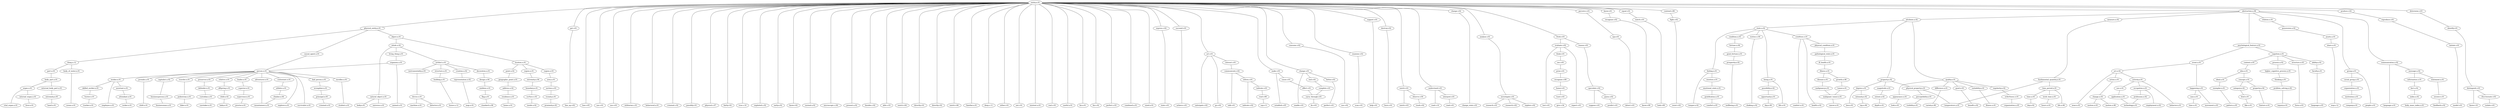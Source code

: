 graph parent {
	"device.n.01" -- "detector.n.01" [len=1.00]
	"device.n.01" -- "machine.n.01" [len=1.00]
	"wrongdoer.n.01" -- "principal.n.05" [len=1.00]
	"athlete.n.01" -- "climber.n.04" [len=1.00]
	"case.n.01" -- "time.n.01" [len=1.00]
	"get.v.01" -- "line_up.v.02" [len=1.00]
	"motion.n.04" -- "shaking.n.02" [len=1.00]
	"change.n.03" -- "motion.n.03" [len=1.00]
	"change.n.03" -- "motion.n.06" [len=1.00]
	"action.n.01" -- "change.n.03" [len=1.00]
	"part.n.03" -- "body_part.n.01" [len=1.00]
	"region.n.01" -- "extremity.n.04" [len=1.00]
	"person.n.01" -- "adventurer.n.01" [len=1.00]
	"person.n.01" -- "explorer.n.01" [len=1.00]
	"person.n.01" -- "survivalist.n.01" [len=1.00]
	"person.n.01" -- "bad_person.n.01" [len=1.00]
	"person.n.01" -- "enrollee.n.01" [len=1.00]
	"person.n.01" -- "contestant.n.01" [len=1.00]
	"person.n.01" -- "worker.n.01" [len=1.00]
	"person.n.01" -- "juvenile.n.01" [len=1.00]
	"person.n.01" -- "capitalist.n.02" [len=1.00]
	"person.n.01" -- "traveler.n.01" [len=1.00]
	"person.n.01" -- "preserver.n.03" [len=1.00]
	"person.n.01" -- "relative.n.01" [len=1.00]
	"person.n.01" -- "leader.n.01" [len=1.00]
	"adventurer.n.01" -- "mountaineer.n.01" [len=1.00]
	"kind.n.01" -- "like.n.01" [len=1.00]
	"entity.n.01" -- "lose.v.05" [len=1.00]
	"entity.n.01" -- "use.v.01" [len=1.00]
	"entity.n.01" -- "use.v.03" [len=1.00]
	"entity.n.01" -- "utilitarian.s.01" [len=1.00]
	"entity.n.01" -- "behavioral.a.01" [len=1.00]
	"entity.n.01" -- "criminal.s.02" [len=1.00]
	"entity.n.01" -- "possibly.r.01" [len=1.00]
	"entity.n.01" -- "physical.s.07" [len=1.00]
	"entity.n.01" -- "fairly.r.02" [len=1.00]
	"entity.n.01" -- "true.s.10" [len=1.00]
	"entity.n.01" -- "exploited.s.02" [len=1.00]
	"entity.n.01" -- "early.a.02" [len=1.00]
	"entity.n.01" -- "know.v.02" [len=1.00]
	"entity.n.01" -- "normal.a.02" [len=1.00]
	"entity.n.01" -- "microscopic.s.04" [len=1.00]
	"entity.n.01" -- "present.a.02" [len=1.00]
	"entity.n.01" -- "get.v.01" [len=1.00]
	"entity.n.01" -- "besides.r.02" [len=1.00]
	"entity.n.01" -- "able.s.03" [len=1.00]
	"entity.n.01" -- "watch.v.04" [len=1.00]
	"entity.n.01" -- "directly.r.01" [len=1.00]
	"entity.n.01" -- "directly.r.02" [len=1.00]
	"entity.n.01" -- "watch.v.06" [len=1.00]
	"entity.n.01" -- "familiar.a.01" [len=1.00]
	"entity.n.01" -- "deep.s.11" [len=1.00]
	"entity.n.01" -- "either.r.01" [len=1.00]
	"entity.n.01" -- "not.r.01" [len=1.00]
	"entity.n.01" -- "existent.a.01" [len=1.00]
	"entity.n.01" -- "real.s.03" [len=1.00]
	"entity.n.01" -- "useful.a.01" [len=1.00]
	"entity.n.01" -- "far.a.01" [len=1.00]
	"entity.n.01" -- "far.s.02" [len=1.00]
	"entity.n.01" -- "perfect.s.03" [len=1.00]
	"entity.n.01" -- "combined.a.01" [len=1.00]
	"entity.n.01" -- "sized.a.01" [len=1.00]
	"entity.n.01" -- "express.v.02" [len=1.00]
	"entity.n.01" -- "succeed.v.01" [len=1.00]
	"entity.n.01" -- "act.v.01" [len=1.00]
	"entity.n.01" -- "make.v.03" [len=1.00]
	"entity.n.01" -- "consume.v.02" [len=1.00]
	"entity.n.01" -- "examine.v.02" [len=1.00]
	"entity.n.01" -- "support.v.01" [len=1.00]
	"entity.n.01" -- "destroy.v.02" [len=1.00]
	"entity.n.01" -- "change.v.01" [len=1.00]
	"entity.n.01" -- "watch.v.01" [len=1.00]
	"entity.n.01" -- "understand.v.01" [len=1.00]
	"entity.n.01" -- "change.v.02" [len=1.00]
	"entity.n.01" -- "analyze.v.01" [len=1.00]
	"entity.n.01" -- "think.v.03" [len=1.00]
	"entity.n.01" -- "perceive.v.01" [len=1.00]
	"entity.n.01" -- "know.v.01" [len=1.00]
	"entity.n.01" -- "equal.v.01" [len=1.00]
	"entity.n.01" -- "physical_entity.n.01" [len=1.00]
	"entity.n.01" -- "contend.v.06" [len=1.00]
	"entity.n.01" -- "abstraction.n.06" [len=1.00]
	"entity.n.01" -- "produce.v.02" [len=1.00]
	"entity.n.01" -- "determine.v.03" [len=1.00]
	"instrumentality.n.03" -- "device.n.01" [len=1.00]
	"express.v.02" -- "state.v.01" [len=1.00]
	"read.v.08" -- "say.v.11" [len=1.00]
	"guess.v.02" -- "predict.v.01" [len=1.00]
	"structure.n.03" -- "form.n.03" [len=1.00]
	"exemplar.n.01" -- "pattern.n.05" [len=1.00]
	"imitate.v.01" -- "model.v.01" [len=1.00]
	"speculate.v.02" -- "suppose.v.01" [len=1.00]
	"speculate.v.02" -- "guess.v.02" [len=1.00]
	"principal.n.05" -- "criminal.n.01" [len=1.00]
	"bad_person.n.01" -- "wrongdoer.n.01" [len=1.00]
	"enrollee.n.01" -- "student.n.01" [len=1.00]
	"carry_through.v.01" -- "do.v.03" [len=1.00]
	"problem_solving.n.02" -- "inquiry.n.01" [len=1.00]
	"investigate.v.01" -- "research.v.01" [len=1.00]
	"investigate.v.01" -- "research.v.02" [len=1.00]
	"investigate.v.01" -- "explore.v.02" [len=1.00]
	"observe.v.04" -- "track.v.02" [len=1.00]
	"being.n.01" -- "life.n.01" [len=1.00]
	"being.n.01" -- "possibility.n.02" [len=1.00]
	"time_period.n.01" -- "life.n.06" [len=1.00]
	"time_period.n.01" -- "time.n.03" [len=1.00]
	"time_period.n.01" -- "work_time.n.01" [len=1.00]
	"contestant.n.01" -- "athlete.n.01" [len=1.00]
	"intensity.n.02" -- "top.n.06" [len=1.00]
	"succeed.v.01" -- "achieve.v.01" [len=1.00]
	"businessperson.n.01" -- "businessman.n.01" [len=1.00]
	"institution.n.01" -- "company.n.01" [len=1.00]
	"discriminate.v.02" -- "isolate.v.01" [len=1.00]
	"evaluate.v.02" -- "expect.v.01" [len=1.00]
	"evaluate.v.02" -- "test.v.01" [len=1.00]
	"evaluate.v.02" -- "think.v.01" [len=1.00]
	"activity.n.01" -- "behavior.n.01" [len=1.00]
	"activity.n.01" -- "occupation.n.01" [len=1.00]
	"activity.n.01" -- "use.n.01" [len=1.00]
	"worker.n.01" -- "employee.n.01" [len=1.00]
	"worker.n.01" -- "assistant.n.01" [len=1.00]
	"worker.n.01" -- "skilled_worker.n.01" [len=1.00]
	"act.v.01" -- "anticipate.v.02" [len=1.00]
	"act.v.01" -- "go.v.02" [len=1.00]
	"act.v.01" -- "interact.v.01" [len=1.00]
	"occupation.n.01" -- "employment.n.02" [len=1.00]
	"occupation.n.01" -- "profession.n.02" [len=1.00]
	"time.n.03" -- "day.n.02" [len=1.00]
	"make.v.03" -- "establish.v.05" [len=1.00]
	"make.v.03" -- "cause.v.01" [len=1.00]
	"flag.n.01" -- "standard.n.06" [len=1.00]
	"consume.v.02" -- "use.v.02" [len=1.00]
	"spy.v.03" -- "detect.v.01" [len=1.00]
	"malignant_tumor.n.01" -- "cancer.n.01" [len=1.00]
	"happening.n.01" -- "case.n.01" [len=1.00]
	"happening.n.01" -- "movement.n.03" [len=1.00]
	"recognize.v.02" -- "know.v.09" [len=1.00]
	"distinguish.v.01" -- "know.v.10" [len=1.00]
	"distinguish.v.01" -- "discriminate.v.02" [len=1.00]
	"internal_organ.n.01" -- "liver.n.01" [len=1.00]
	"appearance.n.01" -- "look.n.03" [len=1.00]
	"match.v.01" -- "look.v.09" [len=1.00]
	"examine.v.02" -- "scan.v.01" [len=1.00]
	"difference.n.01" -- "variety.n.06" [len=1.00]
	"application.n.01" -- "technology.n.01" [len=1.00]
	"profession.n.02" -- "technology.n.01" [len=1.00]
	"support.v.01" -- "help.v.01" [len=1.00]
	"destroy.v.02" -- "burn.v.01" [len=1.00]
	"share.n.01" -- "way.n.12" [len=1.00]
	"building.n.01" -- "house.n.12" [len=1.00]
	"surface.n.02" -- "inside.n.02" [len=1.00]
	"attendant.n.01" -- "rocker.n.01" [len=1.00]
	"state.n.02" -- "motion.n.04" [len=1.00]
	"state.n.02" -- "being.n.01" [len=1.00]
	"state.n.02" -- "condition.n.01" [len=1.00]
	"state.n.02" -- "feeling.n.01" [len=1.00]
	"state.n.02" -- "condition.n.03" [len=1.00]
	"vicinity.n.01" -- "proximity.n.02" [len=1.00]
	"change.v.01" -- "enable.v.01" [len=1.00]
	"change.v.01" -- "better.v.02" [len=1.00]
	"change.v.01" -- "end.v.02" [len=1.00]
	"juvenile.n.01" -- "child.n.01" [len=1.00]
	"custodian.n.01" -- "caretaker.n.01" [len=1.00]
	"child.n.02" -- "baby.n.01" [len=1.00]
	"good.n.03" -- "benefit.n.02" [len=1.00]
	"prosperity.n.02" -- "wellbeing.n.01" [len=1.00]
	"inform.v.01" -- "indicate.v.02" [len=1.00]
	"inform.v.01" -- "indicate.v.03" [len=1.00]
	"fundamental_quantity.n.01" -- "temperature.n.01" [len=1.00]
	"fundamental_quantity.n.01" -- "time_period.n.01" [len=1.00]
	"physical_property.n.01" -- "temperature.n.01" [len=1.00]
	"physical_property.n.01" -- "perceptibility.n.01" [len=1.00]
	"condition.n.01" -- "comfort.n.01" [len=1.00]
	"condition.n.01" -- "health.n.02" [len=1.00]
	"condition.n.01" -- "physical_condition.n.01" [len=1.00]
	"gratification.n.01" -- "comfort.n.05" [len=1.00]
	"supervisor.n.01" -- "proctor.n.01" [len=1.00]
	"organism.n.01" -- "animal.n.01" [len=1.00]
	"organism.n.01" -- "person.n.01" [len=1.00]
	"act.n.02" -- "action.n.01" [len=1.00]
	"act.n.02" -- "wear.n.03" [len=1.00]
	"act.n.02" -- "activity.n.01" [len=1.00]
	"orderliness.n.01" -- "organization.n.05" [len=1.00]
	"representation.n.02" -- "map.n.01" [len=1.00]
	"thing.n.12" -- "part.n.03" [len=1.00]
	"thing.n.12" -- "body_of_water.n.01" [len=1.00]
	"location.n.01" -- "region.n.01" [len=1.00]
	"location.n.01" -- "region.n.03" [len=1.00]
	"location.n.01" -- "point.n.02" [len=1.00]
	"body_of_water.n.01" -- "ocean.n.01" [len=1.00]
	"perceptibility.n.01" -- "visibility.n.01" [len=1.00]
	"degree.n.01" -- "low.n.03" [len=1.00]
	"degree.n.01" -- "intensity.n.02" [len=1.00]
	"fight.v.02" -- "resist.v.02" [len=1.00]
	"extent.n.02" -- "depth.n.01" [len=1.00]
	"watch.v.01" -- "watch.v.03" [len=1.00]
	"watch.v.01" -- "observe.v.04" [len=1.00]
	"group.n.01" -- "people.n.01" [len=1.00]
	"group.n.01" -- "social_group.n.01" [len=1.00]
	"residence.n.01" -- "home.n.01" [len=1.00]
	"interpret.v.01" -- "read.v.01" [len=1.00]
	"understand.v.01" -- "read.v.10" [len=1.00]
	"understand.v.01" -- "interpret.v.01" [len=1.00]
	"natural_object.n.01" -- "body.n.01" [len=1.00]
	"natural_object.n.01" -- "universe.n.01" [len=1.00]
	"communication.n.02" -- "language.n.01" [len=1.00]
	"communication.n.02" -- "message.n.02" [len=1.00]
	"faculty.n.01" -- "language.n.05" [len=1.00]
	"causal_agent.n.01" -- "person.n.01" [len=1.00]
	"communicate.v.02" -- "talk.v.01" [len=1.00]
	"communicate.v.02" -- "inform.v.01" [len=1.00]
	"toast.v.02" -- "give.v.34" [len=1.00]
	"answer.n.01" -- "feedback.n.02" [len=1.00]
	"pedestrian.n.01" -- "hiker.n.01" [len=1.00]
	"climber.n.04" -- "mountaineer.n.01" [len=1.00]
	"better.v.02" -- "perfect.v.01" [len=1.00]
	"suitability.n.01" -- "fitness.n.01" [len=1.00]
	"hunter.n.01" -- "tracker.n.01" [len=1.00]
	"property.n.04" -- "feature.n.01" [len=1.00]
	"organ.n.01" -- "vital_organ.n.01" [len=1.00]
	"organ.n.01" -- "internal_organ.n.01" [len=1.00]
	"feeling.n.01" -- "temper.n.02" [len=1.00]
	"feeling.n.01" -- "emotion.n.01" [len=1.00]
	"index.n.02" -- "body_mass_index.n.01" [len=1.00]
	"work_time.n.01" -- "hours.n.01" [len=1.00]
	"opportunity.n.01" -- "day.n.09" [len=1.00]
	"category.n.02" -- "kind.n.01" [len=1.00]
	"change.v.02" -- "change_state.v.01" [len=1.00]
	"extremity.n.05" -- "hand.n.01" [len=1.00]
	"artifact.n.01" -- "instrumentality.n.03" [len=1.00]
	"artifact.n.01" -- "structure.n.01" [len=1.00]
	"artifact.n.01" -- "creation.n.02" [len=1.00]
	"artifact.n.01" -- "decoration.n.01" [len=1.00]
	"indicate.v.03" -- "read.v.08" [len=1.00]
	"cognition.n.01" -- "structure.n.03" [len=1.00]
	"cognition.n.01" -- "ability.n.02" [len=1.00]
	"cognition.n.01" -- "content.n.05" [len=1.00]
	"cognition.n.01" -- "process.n.02" [len=1.00]
	"ideal.n.01" -- "exemplar.n.01" [len=1.00]
	"reproduce.v.01" -- "imitate.v.01" [len=1.00]
	"reason.v.03" -- "speculate.v.02" [len=1.00]
	"complete.v.01" -- "carry_through.v.01" [len=1.00]
	"effect.v.01" -- "carry_through.v.01" [len=1.00]
	"thinking.n.01" -- "problem_solving.n.02" [len=1.00]
	"analyze.v.01" -- "investigate.v.01" [len=1.00]
	"capitalist.n.02" -- "businessperson.n.01" [len=1.00]
	"organization.n.01" -- "institution.n.01" [len=1.00]
	"think.v.03" -- "evaluate.v.02" [len=1.00]
	"think.v.03" -- "reason.v.03" [len=1.00]
	"emblem.n.01" -- "flag.n.01" [len=1.00]
	"perceive.v.01" -- "spy.v.03" [len=1.00]
	"malignancy.n.01" -- "malignant_tumor.n.01" [len=1.00]
	"tumor.n.01" -- "malignant_tumor.n.01" [len=1.00]
	"event.n.01" -- "happening.n.01" [len=1.00]
	"event.n.01" -- "act.n.02" [len=1.00]
	"know.v.01" -- "recognize.v.02" [len=1.00]
	"identify.v.01" -- "distinguish.v.01" [len=1.00]
	"quality.n.01" -- "appearance.n.01" [len=1.00]
	"quality.n.01" -- "difference.n.01" [len=1.00]
	"quality.n.01" -- "good.n.03" [len=1.00]
	"quality.n.01" -- "suitability.n.01" [len=1.00]
	"quality.n.01" -- "regularity.n.02" [len=1.00]
	"equal.v.01" -- "match.v.01" [len=1.00]
	"use.n.01" -- "application.n.01" [len=1.00]
	"assets.n.01" -- "share.n.01" [len=1.00]
	"structure.n.01" -- "building.n.01" [len=1.00]
	"boundary.n.01" -- "surface.n.02" [len=1.00]
	"assistant.n.01" -- "attendant.n.01" [len=1.00]
	"attribute.n.02" -- "state.n.02" [len=1.00]
	"attribute.n.02" -- "quality.n.01" [len=1.00]
	"attribute.n.02" -- "property.n.02" [len=1.00]
	"section.n.03" -- "vicinity.n.01" [len=1.00]
	"defender.n.01" -- "custodian.n.01" [len=1.00]
	"offspring.n.01" -- "child.n.02" [len=1.00]
	"good_fortune.n.01" -- "prosperity.n.02" [len=1.00]
	"measure.n.02" -- "fundamental_quantity.n.01" [len=1.00]
	"property.n.02" -- "physical_property.n.01" [len=1.00]
	"property.n.02" -- "degree.n.01" [len=1.00]
	"property.n.02" -- "magnitude.n.01" [len=1.00]
	"emotional_state.n.01" -- "gratification.n.01" [len=1.00]
	"superior.n.01" -- "supervisor.n.01" [len=1.00]
	"living_thing.n.01" -- "organism.n.01" [len=1.00]
	"regularity.n.02" -- "orderliness.n.01" [len=1.00]
	"creation.n.02" -- "representation.n.02" [len=1.00]
	"physical_entity.n.01" -- "thing.n.12" [len=1.00]
	"physical_entity.n.01" -- "causal_agent.n.01" [len=1.00]
	"physical_entity.n.01" -- "object.n.01" [len=1.00]
	"object.n.01" -- "location.n.01" [len=1.00]
	"object.n.01" -- "whole.n.02" [len=1.00]
	"contend.v.06" -- "fight.v.02" [len=1.00]
	"magnitude.n.01" -- "extent.n.02" [len=1.00]
	"abstraction.n.06" -- "group.n.01" [len=1.00]
	"abstraction.n.06" -- "communication.n.02" [len=1.00]
	"abstraction.n.06" -- "attribute.n.02" [len=1.00]
	"abstraction.n.06" -- "measure.n.02" [len=1.00]
	"abstraction.n.06" -- "psychological_feature.n.01" [len=1.00]
	"abstraction.n.06" -- "relation.n.01" [len=1.00]
	"address.n.02" -- "residence.n.01" [len=1.00]
	"whole.n.02" -- "natural_object.n.01" [len=1.00]
	"whole.n.02" -- "artifact.n.01" [len=1.00]
	"whole.n.02" -- "living_thing.n.01" [len=1.00]
	"ability.n.02" -- "faculty.n.01" [len=1.00]
	"interact.v.01" -- "communicate.v.02" [len=1.00]
	"honor.v.01" -- "toast.v.02" [len=1.00]
	"statement.n.01" -- "answer.n.01" [len=1.00]
	"traveler.n.01" -- "pedestrian.n.01" [len=1.00]
	"skilled_worker.n.01" -- "hunter.n.01" [len=1.00]
	"concept.n.01" -- "property.n.04" [len=1.00]
	"concept.n.01" -- "category.n.02" [len=1.00]
	"body_part.n.01" -- "organ.n.01" [len=1.00]
	"body_part.n.01" -- "external_body_part.n.01" [len=1.00]
	"fact.n.02" -- "index.n.02" [len=1.00]
	"possibility.n.02" -- "opportunity.n.01" [len=1.00]
	"external_body_part.n.01" -- "extremity.n.05" [len=1.00]
	"psychological_feature.n.01" -- "cognition.n.01" [len=1.00]
	"psychological_feature.n.01" -- "event.n.01" [len=1.00]
	"idea.n.01" -- "ideal.n.01" [len=1.00]
	"idea.n.01" -- "concept.n.01" [len=1.00]
	"produce.v.02" -- "reproduce.v.01" [len=1.00]
	"end.v.02" -- "complete.v.01" [len=1.00]
	"cause.v.01" -- "effect.v.01" [len=1.00]
	"higher_cognitive_process.n.01" -- "thinking.n.01" [len=1.00]
	"social_group.n.01" -- "organization.n.01" [len=1.00]
	"design.n.04" -- "emblem.n.01" [len=1.00]
	"disease.n.01" -- "malignancy.n.01" [len=1.00]
	"growth.n.06" -- "tumor.n.01" [len=1.00]
	"determine.v.03" -- "identify.v.01" [len=1.00]
	"possession.n.02" -- "assets.n.01" [len=1.00]
	"extremity.n.04" -- "boundary.n.01" [len=1.00]
	"area.n.01" -- "section.n.03" [len=1.00]
	"preserver.n.03" -- "defender.n.01" [len=1.00]
	"relative.n.01" -- "offspring.n.01" [len=1.00]
	"fortune.n.04" -- "good_fortune.n.01" [len=1.00]
	"emotion.n.01" -- "emotional_state.n.01" [len=1.00]
	"leader.n.01" -- "superior.n.01" [len=1.00]
	"geographic_point.n.01" -- "address.n.02" [len=1.00]
	"recognize.v.09" -- "honor.v.01" [len=1.00]
	"message.n.02" -- "statement.n.01" [len=1.00]
	"message.n.02" -- "information.n.01" [len=1.00]
	"information.n.01" -- "fact.n.02" [len=1.00]
	"content.n.05" -- "idea.n.01" [len=1.00]
	"process.n.02" -- "higher_cognitive_process.n.01" [len=1.00]
	"decoration.n.01" -- "design.n.04" [len=1.00]
	"illness.n.01" -- "disease.n.01" [len=1.00]
	"illness.n.01" -- "growth.n.06" [len=1.00]
	"relation.n.01" -- "possession.n.02" [len=1.00]
	"region.n.03" -- "area.n.01" [len=1.00]
	"condition.n.03" -- "fortune.n.04" [len=1.00]
	"point.n.02" -- "geographic_point.n.01" [len=1.00]
	"prize.v.01" -- "recognize.v.09" [len=1.00]
	"ill_health.n.01" -- "illness.n.01" [len=1.00]
	"see.v.05" -- "prize.v.01" [len=1.00]
	"pathological_state.n.01" -- "ill_health.n.01" [len=1.00]
	"think.v.01" -- "see.v.05" [len=1.00]
	"physical_condition.n.01" -- "pathological_state.n.01" [len=1.00]
	subgraph child {
		rank=same
		"line_up.v.02"
		"lose.v.05"
		"use.v.01"
		"use.v.03"
		"state.v.01"
		"say.v.11"
		"utilitarian.s.01"
		"predict.v.01"
		"behavioral.a.01"
		"form.n.03"
		"pattern.n.05"
		"model.v.01"
		"suppose.v.01"
		"criminal.n.01"
		"criminal.s.02"
		"student.n.01"
		"do.v.03"
		"inquiry.n.01"
		"research.v.01"
		"possibly.r.01"
		"track.v.02"
		"physical.s.07"
		"life.n.01"
		"life.n.06"
		"top.n.06"
		"achieve.v.01"
		"businessman.n.01"
		"company.n.01"
		"isolate.v.01"
		"expect.v.01"
		"behavior.n.01"
		"employee.n.01"
		"anticipate.v.02"
		"motion.n.03"
		"motion.n.06"
		"employment.n.02"
		"day.n.02"
		"establish.v.05"
		"fairly.r.02"
		"true.s.10"
		"standard.n.06"
		"use.v.02"
		"exploited.s.02"
		"detect.v.01"
		"cancer.n.01"
		"early.a.02"
		"know.v.02"
		"know.v.09"
		"know.v.10"
		"normal.a.02"
		"liver.n.01"
		"look.n.03"
		"look.v.09"
		"like.n.01"
		"scan.v.01"
		"microscopic.s.04"
		"variety.n.06"
		"present.a.02"
		"technology.n.01"
		"help.v.01"
		"burn.v.01"
		"way.n.12"
		"house.n.12"
		"go.v.02"
		"inside.n.02"
		"rocker.n.01"
		"shaking.n.02"
		"movement.n.03"
		"detector.n.01"
		"proximity.n.02"
		"enable.v.01"
		"child.n.01"
		"caretaker.n.01"
		"baby.n.01"
		"benefit.n.02"
		"wellbeing.n.01"
		"besides.r.02"
		"indicate.v.02"
		"temperature.n.01"
		"comfort.n.01"
		"comfort.n.05"
		"proctor.n.01"
		"animal.n.01"
		"able.s.03"
		"watch.v.04"
		"directly.r.01"
		"directly.r.02"
		"watch.v.06"
		"familiar.a.01"
		"organization.n.05"
		"research.v.02"
		"explore.v.02"
		"map.n.01"
		"deep.s.11"
		"ocean.n.01"
		"visibility.n.01"
		"either.r.01"
		"low.n.03"
		"not.r.01"
		"existent.a.01"
		"machine.n.01"
		"resist.v.02"
		"depth.n.01"
		"watch.v.03"
		"people.n.01"
		"home.n.01"
		"read.v.01"
		"read.v.10"
		"body.n.01"
		"language.n.01"
		"language.n.05"
		"talk.v.01"
		"give.v.34"
		"real.s.03"
		"time.n.01"
		"feedback.n.02"
		"wear.n.03"
		"useful.a.01"
		"explorer.n.01"
		"far.a.01"
		"far.s.02"
		"universe.n.01"
		"hiker.n.01"
		"mountaineer.n.01"
		"survivalist.n.01"
		"perfect.v.01"
		"perfect.s.03"
		"health.n.02"
		"fitness.n.01"
		"tracker.n.01"
		"feature.n.01"
		"combined.a.01"
		"vital_organ.n.01"
		"temper.n.02"
		"body_mass_index.n.01"
		"test.v.01"
		"hours.n.01"
		"day.n.09"
		"change_state.v.01"
		"hand.n.01"
		"sized.a.01"
	}
}
